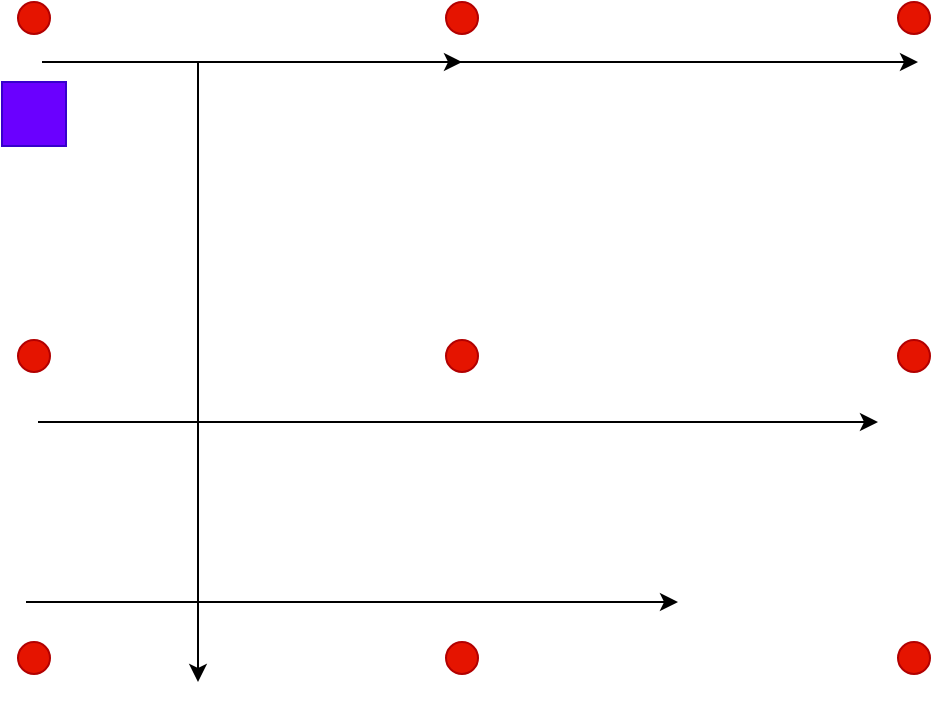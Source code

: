 <mxfile version="13.7.9" type="embed"><diagram id="nFHqeYb1Vjg3AZ5FSIf_" name="POI test"><mxGraphModel dx="761" dy="567" grid="1" gridSize="10" guides="1" tooltips="1" connect="1" arrows="1" fold="1" page="1" pageScale="1" pageWidth="583" pageHeight="413" math="0" shadow="0"><root><mxCell id="0"/><mxCell id="1" parent="0"/><object label="" type="robot" component_Script="[[&quot;Go 1&quot;, &quot;Go 2&quot;, &quot;Go 3&quot;, &quot;Go 7&quot;, &quot;Go 9&quot;, &quot;Go 450 330&quot;], 5]" id="MUB7im2g7Zm_g3CCuWGE-1"><mxCell style="rounded=0;whiteSpace=wrap;html=1;fillColor=#6a00ff;strokeColor=#3700CC;fontColor=#ffffff;" parent="1" vertex="1"><mxGeometry x="62" y="70" width="32" height="32" as="geometry"/></mxCell></object><object label="" type="POI" tag="7" display="true" id="MUB7im2g7Zm_g3CCuWGE-4"><mxCell style="ellipse;whiteSpace=wrap;html=1;aspect=fixed;fillColor=#e51400;strokeColor=#B20000;fontColor=#ffffff;" parent="1" vertex="1"><mxGeometry x="70" y="350" width="16" height="16" as="geometry"/></mxCell></object><object label="" type="POI" tag="9" display="true" id="MUB7im2g7Zm_g3CCuWGE-5"><mxCell style="ellipse;whiteSpace=wrap;html=1;aspect=fixed;fillColor=#e51400;strokeColor=#B20000;fontColor=#ffffff;" parent="1" vertex="1"><mxGeometry x="510" y="350" width="16" height="16" as="geometry"/></mxCell></object><object label="" type="POI" tag="3" display="true" id="MUB7im2g7Zm_g3CCuWGE-6"><mxCell style="ellipse;whiteSpace=wrap;html=1;aspect=fixed;fillColor=#e51400;strokeColor=#B20000;fontColor=#ffffff;" parent="1" vertex="1"><mxGeometry x="510" y="30" width="16" height="16" as="geometry"/></mxCell></object><object label="" type="POI" tag="2" display="true" id="MUB7im2g7Zm_g3CCuWGE-7"><mxCell style="ellipse;whiteSpace=wrap;html=1;aspect=fixed;fillColor=#e51400;strokeColor=#B20000;fontColor=#ffffff;" parent="1" vertex="1"><mxGeometry x="284" y="30" width="16" height="16" as="geometry"/></mxCell></object><object label="" type="POI" tag="8" display="true" id="MUB7im2g7Zm_g3CCuWGE-8"><mxCell style="ellipse;whiteSpace=wrap;html=1;aspect=fixed;fillColor=#e51400;strokeColor=#B20000;fontColor=#ffffff;" parent="1" vertex="1"><mxGeometry x="284" y="350" width="16" height="16" as="geometry"/></mxCell></object><object label="" type="POI" tag="4" display="true" id="MUB7im2g7Zm_g3CCuWGE-11"><mxCell style="ellipse;whiteSpace=wrap;html=1;aspect=fixed;fillColor=#e51400;strokeColor=#B20000;fontColor=#ffffff;" parent="1" vertex="1"><mxGeometry x="70" y="199" width="16" height="16" as="geometry"/></mxCell></object><object label="" type="POI" tag="6" display="true" id="MUB7im2g7Zm_g3CCuWGE-12"><mxCell style="ellipse;whiteSpace=wrap;html=1;aspect=fixed;fillColor=#e51400;strokeColor=#B20000;fontColor=#ffffff;" parent="1" vertex="1"><mxGeometry x="510" y="199" width="16" height="16" as="geometry"/></mxCell></object><object label="" type="POI" tag="5" display="true" id="MUB7im2g7Zm_g3CCuWGE-13"><mxCell style="ellipse;whiteSpace=wrap;html=1;aspect=fixed;fillColor=#e51400;strokeColor=#B20000;fontColor=#ffffff;" parent="1" vertex="1"><mxGeometry x="284" y="199" width="16" height="16" as="geometry"/></mxCell></object><object label="" type="POI" tag="1" display="true" id="2"><mxCell style="ellipse;whiteSpace=wrap;html=1;aspect=fixed;fillColor=#e51400;strokeColor=#B20000;fontColor=#ffffff;" parent="1" vertex="1"><mxGeometry x="70" y="30" width="16" height="16" as="geometry"/></mxCell></object><object label="" type="map-path" id="3"><mxCell style="endArrow=classic;html=1;" parent="1" edge="1"><mxGeometry width="50" height="50" relative="1" as="geometry"><mxPoint x="120" y="60" as="sourcePoint"/><mxPoint x="520" y="60" as="targetPoint"/><Array as="points"><mxPoint x="160" y="60"/><mxPoint x="300" y="60"/></Array></mxGeometry></mxCell></object><object label="" type="map-path" id="4"><mxCell style="endArrow=classic;html=1;" parent="1" edge="1"><mxGeometry width="50" height="50" relative="1" as="geometry"><mxPoint x="160" y="60" as="sourcePoint"/><mxPoint x="160" y="370" as="targetPoint"/><Array as="points"><mxPoint x="160" y="220"/><mxPoint x="160" y="330"/></Array></mxGeometry></mxCell></object><object label="" type="map-path" id="5"><mxCell style="endArrow=classic;html=1;" parent="1" edge="1"><mxGeometry width="50" height="50" relative="1" as="geometry"><mxPoint x="80" y="240" as="sourcePoint"/><mxPoint x="500" y="240" as="targetPoint"/><Array as="points"><mxPoint x="180" y="240"/><mxPoint x="290" y="240"/></Array></mxGeometry></mxCell></object><object label="" type="map-path" id="6"><mxCell style="endArrow=classic;html=1;" parent="1" edge="1"><mxGeometry width="50" height="50" relative="1" as="geometry"><mxPoint x="74" y="330" as="sourcePoint"/><mxPoint x="400" y="330" as="targetPoint"/><Array as="points"><mxPoint x="160" y="330"/></Array></mxGeometry></mxCell></object><object label="" type="map-path" id="7"><mxCell style="endArrow=classic;html=1;" parent="1" edge="1"><mxGeometry width="50" height="50" relative="1" as="geometry"><mxPoint x="82" y="60" as="sourcePoint"/><mxPoint x="292" y="60" as="targetPoint"/><Array as="points"><mxPoint x="170" y="60"/></Array></mxGeometry></mxCell></object></root></mxGraphModel></diagram></mxfile>